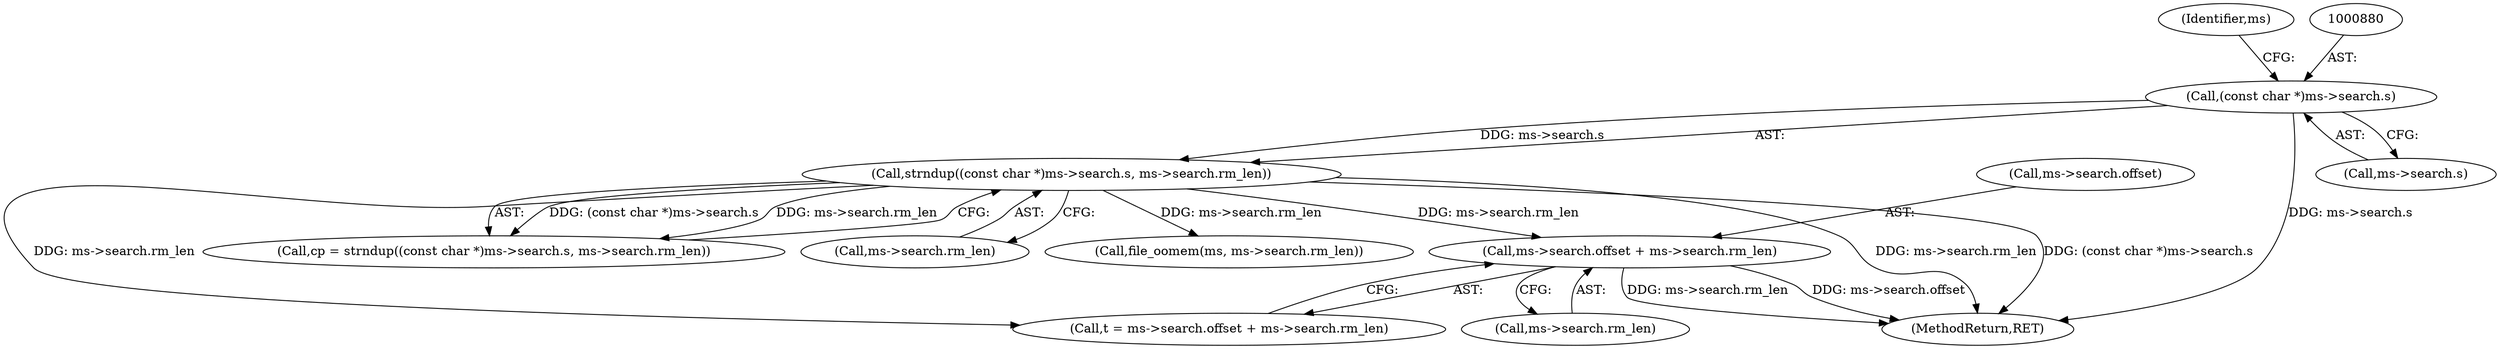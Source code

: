digraph "0_file_4a284c89d6ef11aca34da65da7d673050a5ea320_5@pointer" {
"1000941" [label="(Call,ms->search.offset + ms->search.rm_len)"];
"1000878" [label="(Call,strndup((const char *)ms->search.s, ms->search.rm_len))"];
"1000879" [label="(Call,(const char *)ms->search.s)"];
"1000896" [label="(Call,file_oomem(ms, ms->search.rm_len))"];
"1000941" [label="(Call,ms->search.offset + ms->search.rm_len)"];
"1000939" [label="(Call,t = ms->search.offset + ms->search.rm_len)"];
"1000942" [label="(Call,ms->search.offset)"];
"1000879" [label="(Call,(const char *)ms->search.s)"];
"1000876" [label="(Call,cp = strndup((const char *)ms->search.s, ms->search.rm_len))"];
"1000878" [label="(Call,strndup((const char *)ms->search.s, ms->search.rm_len))"];
"1000888" [label="(Identifier,ms)"];
"1000886" [label="(Call,ms->search.rm_len)"];
"1000881" [label="(Call,ms->search.s)"];
"1000947" [label="(Call,ms->search.rm_len)"];
"1001042" [label="(MethodReturn,RET)"];
"1000941" -> "1000939"  [label="AST: "];
"1000941" -> "1000947"  [label="CFG: "];
"1000942" -> "1000941"  [label="AST: "];
"1000947" -> "1000941"  [label="AST: "];
"1000939" -> "1000941"  [label="CFG: "];
"1000941" -> "1001042"  [label="DDG: ms->search.offset"];
"1000941" -> "1001042"  [label="DDG: ms->search.rm_len"];
"1000878" -> "1000941"  [label="DDG: ms->search.rm_len"];
"1000878" -> "1000876"  [label="AST: "];
"1000878" -> "1000886"  [label="CFG: "];
"1000879" -> "1000878"  [label="AST: "];
"1000886" -> "1000878"  [label="AST: "];
"1000876" -> "1000878"  [label="CFG: "];
"1000878" -> "1001042"  [label="DDG: ms->search.rm_len"];
"1000878" -> "1001042"  [label="DDG: (const char *)ms->search.s"];
"1000878" -> "1000876"  [label="DDG: (const char *)ms->search.s"];
"1000878" -> "1000876"  [label="DDG: ms->search.rm_len"];
"1000879" -> "1000878"  [label="DDG: ms->search.s"];
"1000878" -> "1000896"  [label="DDG: ms->search.rm_len"];
"1000878" -> "1000939"  [label="DDG: ms->search.rm_len"];
"1000879" -> "1000881"  [label="CFG: "];
"1000880" -> "1000879"  [label="AST: "];
"1000881" -> "1000879"  [label="AST: "];
"1000888" -> "1000879"  [label="CFG: "];
"1000879" -> "1001042"  [label="DDG: ms->search.s"];
}
